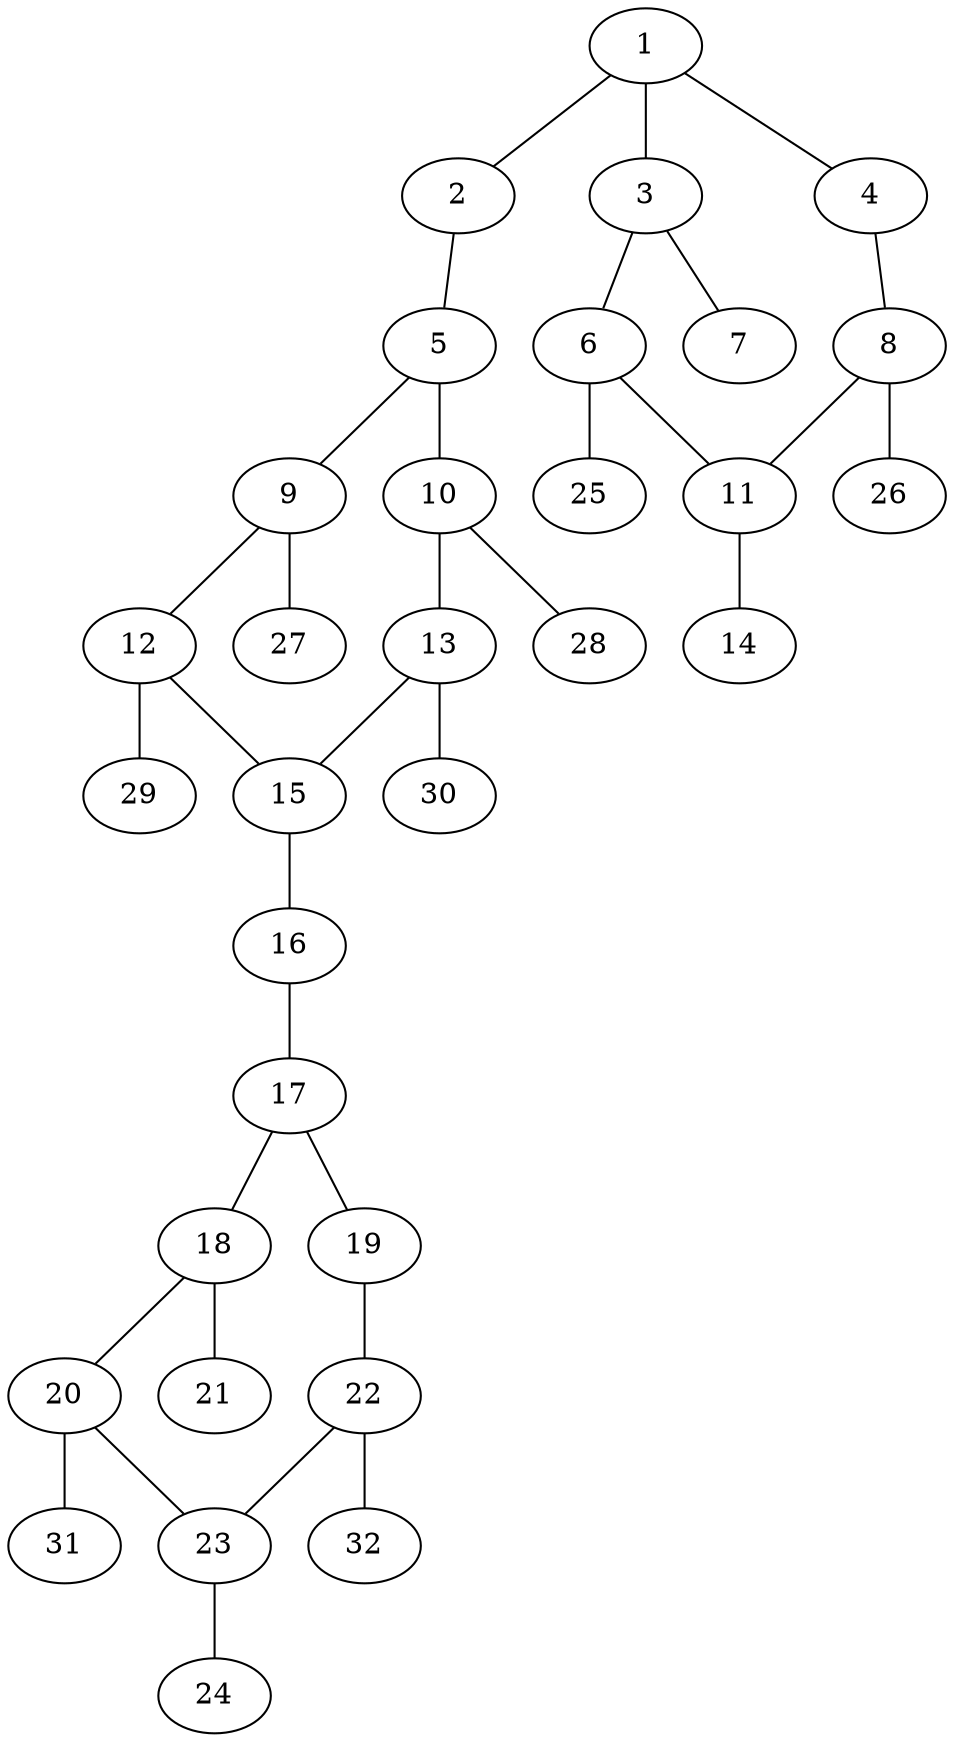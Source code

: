 graph molecule_756 {
	1	 [chem=C];
	2	 [chem=O];
	1 -- 2	 [valence=1];
	3	 [chem=C];
	1 -- 3	 [valence=1];
	4	 [chem=N];
	1 -- 4	 [valence=2];
	5	 [chem=C];
	2 -- 5	 [valence=1];
	6	 [chem=C];
	3 -- 6	 [valence=2];
	7	 [chem=Cl];
	3 -- 7	 [valence=1];
	8	 [chem=C];
	4 -- 8	 [valence=1];
	9	 [chem=C];
	5 -- 9	 [valence=1];
	10	 [chem=C];
	5 -- 10	 [valence=2];
	11	 [chem=C];
	6 -- 11	 [valence=1];
	25	 [chem=H];
	6 -- 25	 [valence=1];
	8 -- 11	 [valence=2];
	26	 [chem=H];
	8 -- 26	 [valence=1];
	12	 [chem=C];
	9 -- 12	 [valence=2];
	27	 [chem=H];
	9 -- 27	 [valence=1];
	13	 [chem=C];
	10 -- 13	 [valence=1];
	28	 [chem=H];
	10 -- 28	 [valence=1];
	14	 [chem=Cl];
	11 -- 14	 [valence=1];
	15	 [chem=C];
	12 -- 15	 [valence=1];
	29	 [chem=H];
	12 -- 29	 [valence=1];
	13 -- 15	 [valence=2];
	30	 [chem=H];
	13 -- 30	 [valence=1];
	16	 [chem=O];
	15 -- 16	 [valence=1];
	17	 [chem=C];
	16 -- 17	 [valence=1];
	18	 [chem=C];
	17 -- 18	 [valence=1];
	19	 [chem=N];
	17 -- 19	 [valence=2];
	20	 [chem=C];
	18 -- 20	 [valence=2];
	21	 [chem=Cl];
	18 -- 21	 [valence=1];
	22	 [chem=C];
	19 -- 22	 [valence=1];
	23	 [chem=C];
	20 -- 23	 [valence=1];
	31	 [chem=H];
	20 -- 31	 [valence=1];
	22 -- 23	 [valence=2];
	32	 [chem=H];
	22 -- 32	 [valence=1];
	24	 [chem=Cl];
	23 -- 24	 [valence=1];
}
